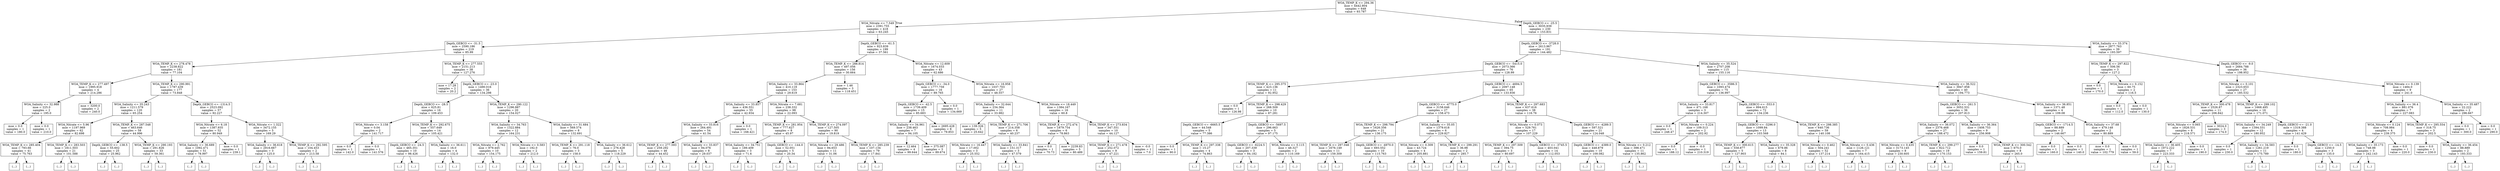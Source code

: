 digraph Tree {
node [shape=box] ;
0 [label="WOA_TEMP_K <= 294.36\nmse = 4442.804\nsamples = 648\nvalue = 93.787"] ;
1 [label="WOA_Nitrate <= 7.549\nmse = 2391.755\nsamples = 418\nvalue = 63.245"] ;
0 -> 1 [labeldistance=2.5, labelangle=45, headlabel="True"] ;
2 [label="Depth_GEBCO <= -31.5\nmse = 2590.186\nsamples = 219\nvalue = 85.99"] ;
1 -> 2 ;
3 [label="WOA_TEMP_K <= 278.478\nmse = 2238.822\nsamples = 181\nvalue = 77.104"] ;
2 -> 3 ;
4 [label="WOA_TEMP_K <= 277.497\nmse = 1995.918\nsamples = 4\nvalue = 214.286"] ;
3 -> 4 ;
5 [label="WOA_Salinity <= 32.988\nmse = 225.0\nsamples = 2\nvalue = 195.0"] ;
4 -> 5 ;
6 [label="mse = 0.0\nsamples = 1\nvalue = 180.0"] ;
5 -> 6 ;
7 [label="mse = 0.0\nsamples = 1\nvalue = 210.0"] ;
5 -> 7 ;
8 [label="mse = 3200.0\nsamples = 2\nvalue = 240.0"] ;
4 -> 8 ;
9 [label="WOA_TEMP_K <= 290.991\nmse = 1787.439\nsamples = 177\nvalue = 73.848"] ;
3 -> 9 ;
10 [label="WOA_Salinity <= 35.243\nmse = 1211.579\nsamples = 120\nvalue = 65.254"] ;
9 -> 10 ;
11 [label="WOA_Nitrate <= 5.96\nmse = 1197.969\nsamples = 62\nvalue = 82.698"] ;
10 -> 11 ;
12 [label="WOA_TEMP_K <= 285.404\nmse = 793.66\nsamples = 41\nvalue = 75.763"] ;
11 -> 12 ;
13 [label="(...)"] ;
12 -> 13 ;
30 [label="(...)"] ;
12 -> 30 ;
83 [label="WOA_TEMP_K <= 283.503\nmse = 1811.503\nsamples = 21\nvalue = 101.588"] ;
11 -> 83 ;
84 [label="(...)"] ;
83 -> 84 ;
113 [label="(...)"] ;
83 -> 113 ;
118 [label="WOA_TEMP_K <= 287.548\nmse = 463.646\nsamples = 58\nvalue = 44.996"] ;
10 -> 118 ;
119 [label="Depth_GEBCO <= -138.5\nmse = 55.602\nsamples = 25\nvalue = 25.962"] ;
118 -> 119 ;
120 [label="(...)"] ;
119 -> 120 ;
139 [label="(...)"] ;
119 -> 139 ;
144 [label="WOA_TEMP_K <= 290.193\nmse = 291.826\nsamples = 33\nvalue = 59.361"] ;
118 -> 144 ;
145 [label="(...)"] ;
144 -> 145 ;
170 [label="(...)"] ;
144 -> 170 ;
195 [label="Depth_GEBCO <= -1314.5\nmse = 2523.092\nsamples = 57\nvalue = 92.227"] ;
9 -> 195 ;
196 [label="WOA_Nitrate <= 6.18\nmse = 1387.935\nsamples = 52\nvalue = 80.949"] ;
195 -> 196 ;
197 [label="WOA_Salinity <= 36.689\nmse = 1092.471\nsamples = 51\nvalue = 78.997"] ;
196 -> 197 ;
198 [label="(...)"] ;
197 -> 198 ;
273 [label="(...)"] ;
197 -> 273 ;
286 [label="mse = 0.0\nsamples = 1\nvalue = 239.1"] ;
196 -> 286 ;
287 [label="WOA_Nitrate <= 1.322\nmse = 3472.155\nsamples = 5\nvalue = 169.29"] ;
195 -> 287 ;
288 [label="WOA_Salinity <= 36.618\nmse = 2916.667\nsamples = 3\nvalue = 125.0"] ;
287 -> 288 ;
289 [label="(...)"] ;
288 -> 289 ;
292 [label="(...)"] ;
288 -> 292 ;
293 [label="WOA_TEMP_K <= 292.595\nmse = 104.453\nsamples = 2\nvalue = 213.58"] ;
287 -> 293 ;
294 [label="(...)"] ;
293 -> 294 ;
295 [label="(...)"] ;
293 -> 295 ;
296 [label="WOA_TEMP_K <= 277.555\nmse = 2151.213\nsamples = 38\nvalue = 127.276"] ;
2 -> 296 ;
297 [label="mse = 17.28\nsamples = 2\nvalue = 20.2"] ;
296 -> 297 ;
298 [label="Depth_GEBCO <= -23.0\nmse = 1490.016\nsamples = 36\nvalue = 134.298"] ;
296 -> 298 ;
299 [label="Depth_GEBCO <= -28.5\nmse = 625.81\nsamples = 16\nvalue = 109.453"] ;
298 -> 299 ;
300 [label="WOA_Nitrate <= 3.158\nmse = 0.04\nsamples = 2\nvalue = 141.717"] ;
299 -> 300 ;
301 [label="mse = 0.0\nsamples = 1\nvalue = 142.0"] ;
300 -> 301 ;
302 [label="mse = 0.0\nsamples = 1\nvalue = 141.576"] ;
300 -> 302 ;
303 [label="WOA_TEMP_K <= 292.675\nmse = 557.649\nsamples = 14\nvalue = 105.421"] ;
299 -> 303 ;
304 [label="Depth_GEBCO <= -24.5\nmse = 465.351\nsamples = 10\nvalue = 98.426"] ;
303 -> 304 ;
305 [label="(...)"] ;
304 -> 305 ;
318 [label="(...)"] ;
304 -> 318 ;
319 [label="WOA_Salinity <= 36.611\nmse = 16.0\nsamples = 4\nvalue = 132.0"] ;
303 -> 319 ;
320 [label="(...)"] ;
319 -> 320 ;
321 [label="(...)"] ;
319 -> 321 ;
322 [label="WOA_TEMP_K <= 290.122\nmse = 1296.887\nsamples = 20\nvalue = 154.027"] ;
298 -> 322 ;
323 [label="WOA_Salinity <= 34.763\nmse = 1322.884\nsamples = 12\nvalue = 164.231"] ;
322 -> 323 ;
324 [label="WOA_Nitrate <= 2.762\nmse = 979.445\nsamples = 10\nvalue = 154.175"] ;
323 -> 324 ;
325 [label="(...)"] ;
324 -> 325 ;
328 [label="(...)"] ;
324 -> 328 ;
341 [label="WOA_Nitrate <= 0.583\nmse = 192.0\nsamples = 2\nvalue = 212.0"] ;
323 -> 341 ;
342 [label="(...)"] ;
341 -> 342 ;
343 [label="(...)"] ;
341 -> 343 ;
344 [label="WOA_Salinity <= 31.684\nmse = 569.574\nsamples = 8\nvalue = 132.691"] ;
322 -> 344 ;
345 [label="WOA_TEMP_K <= 291.118\nmse = 76.0\nsamples = 3\nvalue = 158.0"] ;
344 -> 345 ;
346 [label="(...)"] ;
345 -> 346 ;
349 [label="(...)"] ;
345 -> 349 ;
350 [label="WOA_Salinity <= 36.612\nmse = 276.428\nsamples = 5\nvalue = 118.229"] ;
344 -> 350 ;
351 [label="(...)"] ;
350 -> 351 ;
358 [label="(...)"] ;
350 -> 358 ;
359 [label="Depth_GEBCO <= -61.5\nmse = 923.839\nsamples = 199\nvalue = 37.561"] ;
1 -> 359 ;
360 [label="WOA_TEMP_K <= 288.814\nmse = 497.056\nsamples = 156\nvalue = 30.664"] ;
359 -> 360 ;
361 [label="WOA_Salinity <= 33.864\nmse = 410.119\nsamples = 153\nvalue = 29.619"] ;
360 -> 361 ;
362 [label="WOA_Salinity <= 33.857\nmse = 436.551\nsamples = 55\nvalue = 42.934"] ;
361 -> 362 ;
363 [label="WOA_Salinity <= 33.816\nmse = 264.491\nsamples = 54\nvalue = 41.54"] ;
362 -> 363 ;
364 [label="WOA_TEMP_K <= 277.593\nmse = 259.292\nsamples = 46\nvalue = 44.452"] ;
363 -> 364 ;
365 [label="(...)"] ;
364 -> 365 ;
432 [label="(...)"] ;
364 -> 432 ;
443 [label="WOA_Salinity <= 33.837\nmse = 94.076\nsamples = 8\nvalue = 29.037"] ;
363 -> 443 ;
444 [label="(...)"] ;
443 -> 444 ;
449 [label="(...)"] ;
443 -> 449 ;
456 [label="mse = 0.0\nsamples = 1\nvalue = 168.421"] ;
362 -> 456 ;
457 [label="WOA_Nitrate <= 7.681\nmse = 238.332\nsamples = 98\nvalue = 22.093"] ;
361 -> 457 ;
458 [label="WOA_TEMP_K <= 281.954\nmse = 777.627\nsamples = 8\nvalue = 45.97"] ;
457 -> 458 ;
459 [label="WOA_Salinity <= 34.751\nmse = 189.409\nsamples = 3\nvalue = 71.6"] ;
458 -> 459 ;
460 [label="(...)"] ;
459 -> 460 ;
463 [label="(...)"] ;
459 -> 463 ;
464 [label="Depth_GEBCO <= -144.0\nmse = 52.051\nsamples = 5\nvalue = 20.34"] ;
458 -> 464 ;
465 [label="(...)"] ;
464 -> 465 ;
470 [label="(...)"] ;
464 -> 470 ;
473 [label="WOA_TEMP_K <= 274.097\nmse = 127.505\nsamples = 90\nvalue = 19.819"] ;
457 -> 473 ;
474 [label="WOA_Nitrate <= 29.486\nmse = 94.653\nsamples = 11\nvalue = 31.06"] ;
473 -> 474 ;
475 [label="(...)"] ;
474 -> 475 ;
494 [label="(...)"] ;
474 -> 494 ;
495 [label="WOA_TEMP_K <= 285.239\nmse = 107.134\nsamples = 79\nvalue = 17.841"] ;
473 -> 495 ;
496 [label="(...)"] ;
495 -> 496 ;
597 [label="(...)"] ;
495 -> 597 ;
598 [label="mse = 1.46\nsamples = 3\nvalue = 118.451"] ;
360 -> 598 ;
599 [label="WOA_Nitrate <= 12.609\nmse = 1674.033\nsamples = 43\nvalue = 62.686"] ;
359 -> 599 ;
600 [label="Depth_GEBCO <= -34.0\nmse = 1777.759\nsamples = 16\nvalue = 89.765"] ;
599 -> 600 ;
601 [label="Depth_GEBCO <= -42.5\nmse = 1739.409\nsamples = 15\nvalue = 85.683"] ;
600 -> 601 ;
602 [label="WOA_Salinity <= 34.961\nmse = 238.463\nsamples = 7\nvalue = 94.105"] ;
601 -> 602 ;
603 [label="mse = 12.464\nsamples = 4\nvalue = 99.644"] ;
602 -> 603 ;
604 [label="mse = 375.087\nsamples = 3\nvalue = 89.674"] ;
602 -> 604 ;
605 [label="mse = 2695.428\nsamples = 8\nvalue = 79.853"] ;
601 -> 605 ;
606 [label="mse = 0.0\nsamples = 1\nvalue = 134.669"] ;
600 -> 606 ;
607 [label="WOA_Nitrate <= 16.958\nmse = 1037.703\nsamples = 27\nvalue = 48.557"] ;
599 -> 607 ;
608 [label="WOA_Salinity <= 32.644\nmse = 234.364\nsamples = 11\nvalue = 33.982"] ;
607 -> 608 ;
609 [label="mse = 139.326\nsamples = 5\nvalue = 25.642"] ;
608 -> 609 ;
610 [label="WOA_TEMP_K <= 271.706\nmse = 214.358\nsamples = 6\nvalue = 40.237"] ;
608 -> 610 ;
611 [label="WOA_Nitrate <= 16.447\nmse = 17.002\nsamples = 3\nvalue = 25.552"] ;
610 -> 611 ;
612 [label="(...)"] ;
611 -> 612 ;
613 [label="(...)"] ;
611 -> 613 ;
614 [label="WOA_Salinity <= 33.841\nmse = 151.317\nsamples = 3\nvalue = 47.579"] ;
610 -> 614 ;
615 [label="(...)"] ;
614 -> 615 ;
616 [label="(...)"] ;
614 -> 616 ;
617 [label="WOA_Nitrate <= 18.449\nmse = 1384.167\nsamples = 16\nvalue = 60.8"] ;
607 -> 617 ;
618 [label="WOA_TEMP_K <= 272.474\nmse = 1879.754\nsamples = 6\nvalue = 78.863"] ;
617 -> 618 ;
619 [label="mse = 0.0\nsamples = 1\nvalue = 70.73"] ;
618 -> 619 ;
620 [label="mse = 2239.83\nsamples = 5\nvalue = 80.489"] ;
618 -> 620 ;
621 [label="WOA_TEMP_K <= 273.834\nmse = 347.551\nsamples = 10\nvalue = 44.127"] ;
617 -> 621 ;
622 [label="WOA_TEMP_K <= 271.478\nmse = 252.072\nsamples = 9\nvalue = 47.221"] ;
621 -> 622 ;
623 [label="(...)"] ;
622 -> 623 ;
624 [label="(...)"] ;
622 -> 624 ;
631 [label="mse = -0.0\nsamples = 1\nvalue = 7.0"] ;
621 -> 631 ;
632 [label="Depth_GEBCO <= -25.5\nmse = 3035.939\nsamples = 230\nvalue = 153.831"] ;
0 -> 632 [labeldistance=2.5, labelangle=-45, headlabel="False"] ;
633 [label="Depth_GEBCO <= -3728.0\nmse = 2613.967\nsamples = 191\nvalue = 144.482"] ;
632 -> 633 ;
634 [label="Depth_GEBCO <= -5415.0\nmse = 2073.366\nsamples = 76\nvalue = 128.99"] ;
633 -> 634 ;
635 [label="WOA_TEMP_K <= 295.375\nmse = 423.136\nsamples = 11\nvalue = 92.952"] ;
634 -> 635 ;
636 [label="mse = 0.0\nsamples = 1\nvalue = 126.98"] ;
635 -> 636 ;
637 [label="WOA_TEMP_K <= 298.429\nmse = 268.509\nsamples = 10\nvalue = 87.281"] ;
635 -> 637 ;
638 [label="Depth_GEBCO <= -6665.5\nmse = 44.548\nsamples = 5\nvalue = 77.386"] ;
637 -> 638 ;
639 [label="mse = 0.0\nsamples = 1\nvalue = 90.0"] ;
638 -> 639 ;
640 [label="WOA_TEMP_K <= 297.338\nmse = 15.27\nsamples = 4\nvalue = 74.863"] ;
638 -> 640 ;
641 [label="(...)"] ;
640 -> 641 ;
644 [label="(...)"] ;
640 -> 644 ;
645 [label="Depth_GEBCO <= -5697.5\nmse = 296.663\nsamples = 5\nvalue = 97.175"] ;
637 -> 645 ;
646 [label="Depth_GEBCO <= -6224.5\nmse = 207.339\nsamples = 3\nvalue = 84.182"] ;
645 -> 646 ;
647 [label="(...)"] ;
646 -> 647 ;
648 [label="(...)"] ;
646 -> 648 ;
649 [label="WOA_Nitrate <= 0.115\nmse = 48.327\nsamples = 2\nvalue = 110.169"] ;
645 -> 649 ;
650 [label="(...)"] ;
649 -> 650 ;
651 [label="(...)"] ;
649 -> 651 ;
652 [label="Depth_GEBCO <= -4694.5\nmse = 2097.148\nsamples = 65\nvalue = 133.936"] ;
634 -> 652 ;
653 [label="Depth_GEBCO <= -4775.0\nmse = 3158.646\nsamples = 27\nvalue = 158.473"] ;
652 -> 653 ;
654 [label="WOA_TEMP_K <= 298.794\nmse = 1626.356\nsamples = 21\nvalue = 136.175"] ;
653 -> 654 ;
655 [label="WOA_TEMP_K <= 297.046\nmse = 1676.149\nsamples = 11\nvalue = 159.309"] ;
654 -> 655 ;
656 [label="(...)"] ;
655 -> 656 ;
667 [label="(...)"] ;
655 -> 667 ;
676 [label="Depth_GEBCO <= -4970.0\nmse = 693.552\nsamples = 10\nvalue = 115.763"] ;
654 -> 676 ;
677 [label="(...)"] ;
676 -> 677 ;
692 [label="(...)"] ;
676 -> 692 ;
695 [label="WOA_Salinity <= 35.05\nmse = 1379.618\nsamples = 6\nvalue = 229.827"] ;
653 -> 695 ;
696 [label="WOA_Nitrate <= 0.309\nmse = 43.724\nsamples = 4\nvalue = 205.881"] ;
695 -> 696 ;
697 [label="(...)"] ;
696 -> 697 ;
700 [label="(...)"] ;
696 -> 700 ;
701 [label="WOA_TEMP_K <= 299.291\nmse = 36.98\nsamples = 2\nvalue = 285.7"] ;
695 -> 701 ;
702 [label="(...)"] ;
701 -> 702 ;
703 [label="(...)"] ;
701 -> 703 ;
704 [label="WOA_TEMP_K <= 297.683\nmse = 637.616\nsamples = 38\nvalue = 116.76"] ;
652 -> 704 ;
705 [label="WOA_Nitrate <= 0.073\nmse = 529.761\nsamples = 17\nvalue = 107.229"] ;
704 -> 705 ;
706 [label="WOA_TEMP_K <= 297.509\nmse = 394.75\nsamples = 3\nvalue = 80.697"] ;
705 -> 706 ;
707 [label="(...)"] ;
706 -> 707 ;
708 [label="(...)"] ;
706 -> 708 ;
711 [label="Depth_GEBCO <= -3745.5\nmse = 403.041\nsamples = 14\nvalue = 112.053"] ;
705 -> 711 ;
712 [label="(...)"] ;
711 -> 712 ;
735 [label="(...)"] ;
711 -> 735 ;
736 [label="Depth_GEBCO <= -4289.5\nmse = 597.521\nsamples = 21\nvalue = 124.048"] ;
704 -> 736 ;
737 [label="Depth_GEBCO <= -4389.0\nmse = 448.879\nsamples = 10\nvalue = 109.082"] ;
736 -> 737 ;
738 [label="(...)"] ;
737 -> 738 ;
755 [label="(...)"] ;
737 -> 755 ;
756 [label="WOA_Nitrate <= 0.212\nmse = 398.471\nsamples = 11\nvalue = 135.862"] ;
736 -> 756 ;
757 [label="(...)"] ;
756 -> 757 ;
770 [label="(...)"] ;
756 -> 770 ;
777 [label="WOA_Salinity <= 35.524\nmse = 2707.208\nsamples = 115\nvalue = 155.116"] ;
633 -> 777 ;
778 [label="Depth_GEBCO <= -3586.5\nmse = 1093.474\nsamples = 75\nvalue = 136.997"] ;
777 -> 778 ;
779 [label="WOA_Salinity <= 33.817\nmse = 471.168\nsamples = 3\nvalue = 214.307"] ;
778 -> 779 ;
780 [label="mse = 0.0\nsamples = 1\nvalue = 248.47"] ;
779 -> 780 ;
781 [label="WOA_Nitrate <= 0.224\nmse = 109.513\nsamples = 2\nvalue = 202.92"] ;
779 -> 781 ;
782 [label="mse = 0.0\nsamples = 1\nvalue = 188.12"] ;
781 -> 782 ;
783 [label="mse = -0.0\nsamples = 1\nvalue = 210.319"] ;
781 -> 783 ;
784 [label="Depth_GEBCO <= -553.0\nmse = 894.615\nsamples = 72\nvalue = 134.236"] ;
778 -> 784 ;
785 [label="Depth_GEBCO <= -3296.0\nmse = 1099.84\nsamples = 13\nvalue = 103.568"] ;
784 -> 785 ;
786 [label="WOA_TEMP_K <= 300.615\nmse = 558.877\nsamples = 5\nvalue = 127.903"] ;
785 -> 786 ;
787 [label="(...)"] ;
786 -> 787 ;
790 [label="(...)"] ;
786 -> 790 ;
795 [label="WOA_Salinity <= 35.328\nmse = 679.86\nsamples = 8\nvalue = 84.1"] ;
785 -> 795 ;
796 [label="(...)"] ;
795 -> 796 ;
809 [label="(...)"] ;
795 -> 809 ;
810 [label="WOA_TEMP_K <= 298.385\nmse = 640.736\nsamples = 59\nvalue = 140.108"] ;
784 -> 810 ;
811 [label="WOA_Nitrate <= 0.462\nmse = 504.241\nsamples = 52\nvalue = 137.214"] ;
810 -> 811 ;
812 [label="(...)"] ;
811 -> 812 ;
869 [label="(...)"] ;
811 -> 869 ;
888 [label="WOA_Nitrate <= 0.436\nmse = 1126.121\nsamples = 7\nvalue = 164.415"] ;
810 -> 888 ;
889 [label="(...)"] ;
888 -> 889 ;
898 [label="(...)"] ;
888 -> 898 ;
899 [label="WOA_Salinity <= 36.522\nmse = 3947.958\nsamples = 40\nvalue = 194.773"] ;
777 -> 899 ;
900 [label="Depth_GEBCO <= -261.5\nmse = 3052.531\nsamples = 36\nvalue = 207.813"] ;
899 -> 900 ;
901 [label="WOA_Salinity <= 36.072\nmse = 2376.468\nsamples = 27\nvalue = 188.472"] ;
900 -> 901 ;
902 [label="WOA_Nitrate <= 0.435\nmse = 3173.145\nsamples = 8\nvalue = 230.605"] ;
901 -> 902 ;
903 [label="(...)"] ;
902 -> 903 ;
910 [label="(...)"] ;
902 -> 910 ;
915 [label="WOA_TEMP_K <= 299.277\nmse = 922.712\nsamples = 19\nvalue = 170.153"] ;
901 -> 915 ;
916 [label="(...)"] ;
915 -> 916 ;
931 [label="(...)"] ;
915 -> 931 ;
936 [label="WOA_Salinity <= 36.364\nmse = 1408.753\nsamples = 9\nvalue = 256.908"] ;
900 -> 936 ;
937 [label="mse = 0.0\nsamples = 1\nvalue = 159.81"] ;
936 -> 937 ;
938 [label="WOA_TEMP_K <= 300.542\nmse = 675.0\nsamples = 8\nvalue = 265.0"] ;
936 -> 938 ;
939 [label="(...)"] ;
938 -> 939 ;
944 [label="(...)"] ;
938 -> 944 ;
945 [label="WOA_Salinity <= 36.851\nmse = 1371.48\nsamples = 4\nvalue = 109.08"] ;
899 -> 945 ;
946 [label="Depth_GEBCO <= -1714.5\nmse = 88.889\nsamples = 2\nvalue = 146.667"] ;
945 -> 946 ;
947 [label="mse = 0.0\nsamples = 1\nvalue = 160.0"] ;
946 -> 947 ;
948 [label="mse = 0.0\nsamples = 1\nvalue = 140.0"] ;
946 -> 948 ;
949 [label="WOA_Salinity <= 37.68\nmse = 479.148\nsamples = 2\nvalue = 80.889"] ;
945 -> 949 ;
950 [label="mse = 0.0\nsamples = 1\nvalue = 102.779"] ;
949 -> 950 ;
951 [label="mse = 0.0\nsamples = 1\nvalue = 59.0"] ;
949 -> 951 ;
952 [label="WOA_Salinity <= 33.374\nmse = 2877.763\nsamples = 39\nvalue = 193.597"] ;
632 -> 952 ;
953 [label="WOA_TEMP_K <= 297.822\nmse = 506.56\nsamples = 3\nvalue = 127.2"] ;
952 -> 953 ;
954 [label="mse = 0.0\nsamples = 1\nvalue = 170.0"] ;
953 -> 954 ;
955 [label="WOA_Nitrate <= 0.152\nmse = 60.75\nsamples = 2\nvalue = 116.5"] ;
953 -> 955 ;
956 [label="mse = 0.0\nsamples = 1\nvalue = 112.0"] ;
955 -> 956 ;
957 [label="mse = 0.0\nsamples = 1\nvalue = 130.0"] ;
955 -> 957 ;
958 [label="Depth_GEBCO <= -9.0\nmse = 2684.788\nsamples = 36\nvalue = 198.952"] ;
952 -> 958 ;
959 [label="WOA_Nitrate <= 0.101\nmse = 2323.653\nsamples = 27\nvalue = 185.532"] ;
958 -> 959 ;
960 [label="WOA_TEMP_K <= 300.478\nmse = 2526.87\nsamples = 11\nvalue = 206.842"] ;
959 -> 960 ;
961 [label="WOA_Nitrate <= 0.065\nmse = 1826.531\nsamples = 8\nvalue = 218.571"] ;
960 -> 961 ;
962 [label="WOA_Salinity <= 36.405\nmse = 1972.222\nsamples = 7\nvalue = 223.333"] ;
961 -> 962 ;
963 [label="(...)"] ;
962 -> 963 ;
964 [label="(...)"] ;
962 -> 964 ;
965 [label="mse = 0.0\nsamples = 1\nvalue = 190.0"] ;
961 -> 965 ;
966 [label="mse = 3024.0\nsamples = 3\nvalue = 174.0"] ;
960 -> 966 ;
967 [label="WOA_TEMP_K <= 299.102\nmse = 1668.495\nsamples = 16\nvalue = 171.071"] ;
959 -> 967 ;
968 [label="WOA_Salinity <= 34.249\nmse = 1394.331\nsamples = 12\nvalue = 180.952"] ;
967 -> 968 ;
969 [label="mse = 0.0\nsamples = 1\nvalue = 230.0"] ;
968 -> 969 ;
970 [label="WOA_Salinity <= 34.583\nmse = 1261.219\nsamples = 11\nvalue = 175.789"] ;
968 -> 970 ;
971 [label="(...)"] ;
970 -> 971 ;
974 [label="(...)"] ;
970 -> 974 ;
981 [label="Depth_GEBCO <= -21.0\nmse = 1319.388\nsamples = 4\nvalue = 141.429"] ;
967 -> 981 ;
982 [label="mse = 0.0\nsamples = 1\nvalue = 180.0"] ;
981 -> 982 ;
983 [label="Depth_GEBCO <= -14.5\nmse = 1250.0\nsamples = 3\nvalue = 135.0"] ;
981 -> 983 ;
984 [label="(...)"] ;
983 -> 984 ;
985 [label="(...)"] ;
983 -> 985 ;
986 [label="WOA_Nitrate <= 0.139\nmse = 1484.0\nsamples = 9\nvalue = 241.0"] ;
958 -> 986 ;
987 [label="WOA_Salinity <= 36.4\nmse = 881.076\nsamples = 7\nvalue = 227.083"] ;
986 -> 987 ;
988 [label="WOA_Nitrate <= 0.124\nmse = 708.984\nsamples = 4\nvalue = 239.375"] ;
987 -> 988 ;
989 [label="WOA_Salinity <= 35.173\nmse = 748.98\nsamples = 3\nvalue = 242.143"] ;
988 -> 989 ;
990 [label="(...)"] ;
989 -> 990 ;
991 [label="(...)"] ;
989 -> 991 ;
992 [label="mse = 0.0\nsamples = 1\nvalue = 220.0"] ;
988 -> 992 ;
993 [label="WOA_TEMP_K <= 295.554\nmse = 318.75\nsamples = 3\nvalue = 202.5"] ;
987 -> 993 ;
994 [label="mse = 0.0\nsamples = 1\nvalue = 230.0"] ;
993 -> 994 ;
995 [label="WOA_Salinity <= 36.454\nmse = 88.889\nsamples = 2\nvalue = 193.333"] ;
993 -> 995 ;
996 [label="(...)"] ;
995 -> 996 ;
997 [label="(...)"] ;
995 -> 997 ;
998 [label="WOA_Salinity <= 35.487\nmse = 22.222\nsamples = 2\nvalue = 296.667"] ;
986 -> 998 ;
999 [label="mse = 0.0\nsamples = 1\nvalue = 300.0"] ;
998 -> 999 ;
1000 [label="mse = 0.0\nsamples = 1\nvalue = 290.0"] ;
998 -> 1000 ;
}